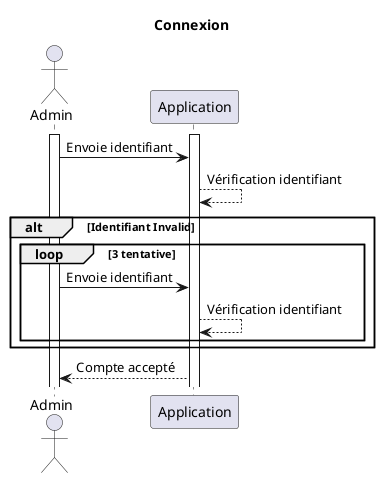@startuml Connexion

title Connexion
actor "Admin" as Us
participant Application

activate Us
activate Application

Us -> Application : Envoie identifiant
Application --> Application : Vérification identifiant
alt Identifiant Invalid
loop 3 tentative
Us -> Application : Envoie identifiant
Application --> Application : Vérification identifiant
end
end
Us <-- Application : Compte accepté
@enduml
